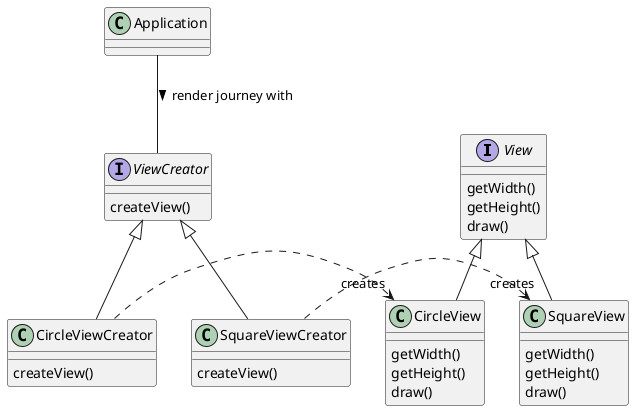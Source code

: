 @startuml

interface View {
  getWidth()
  getHeight()
  draw()
}

class CircleView {
  getWidth()
  getHeight()
  draw()
}

class SquareView {
  getWidth()
  getHeight()
  draw()
}
interface ViewCreator {
  createView()
}

class CircleViewCreator {
  createView()
}

class SquareViewCreator {
  createView()
}

View <|-- CircleView
View <|-- SquareView
ViewCreator <|-- CircleViewCreator
ViewCreator <|-- SquareViewCreator
CircleViewCreator .right.> "creates" CircleView
SquareViewCreator .right.> "creates" SquareView
Application -- ViewCreator : render journey with >

@enduml
